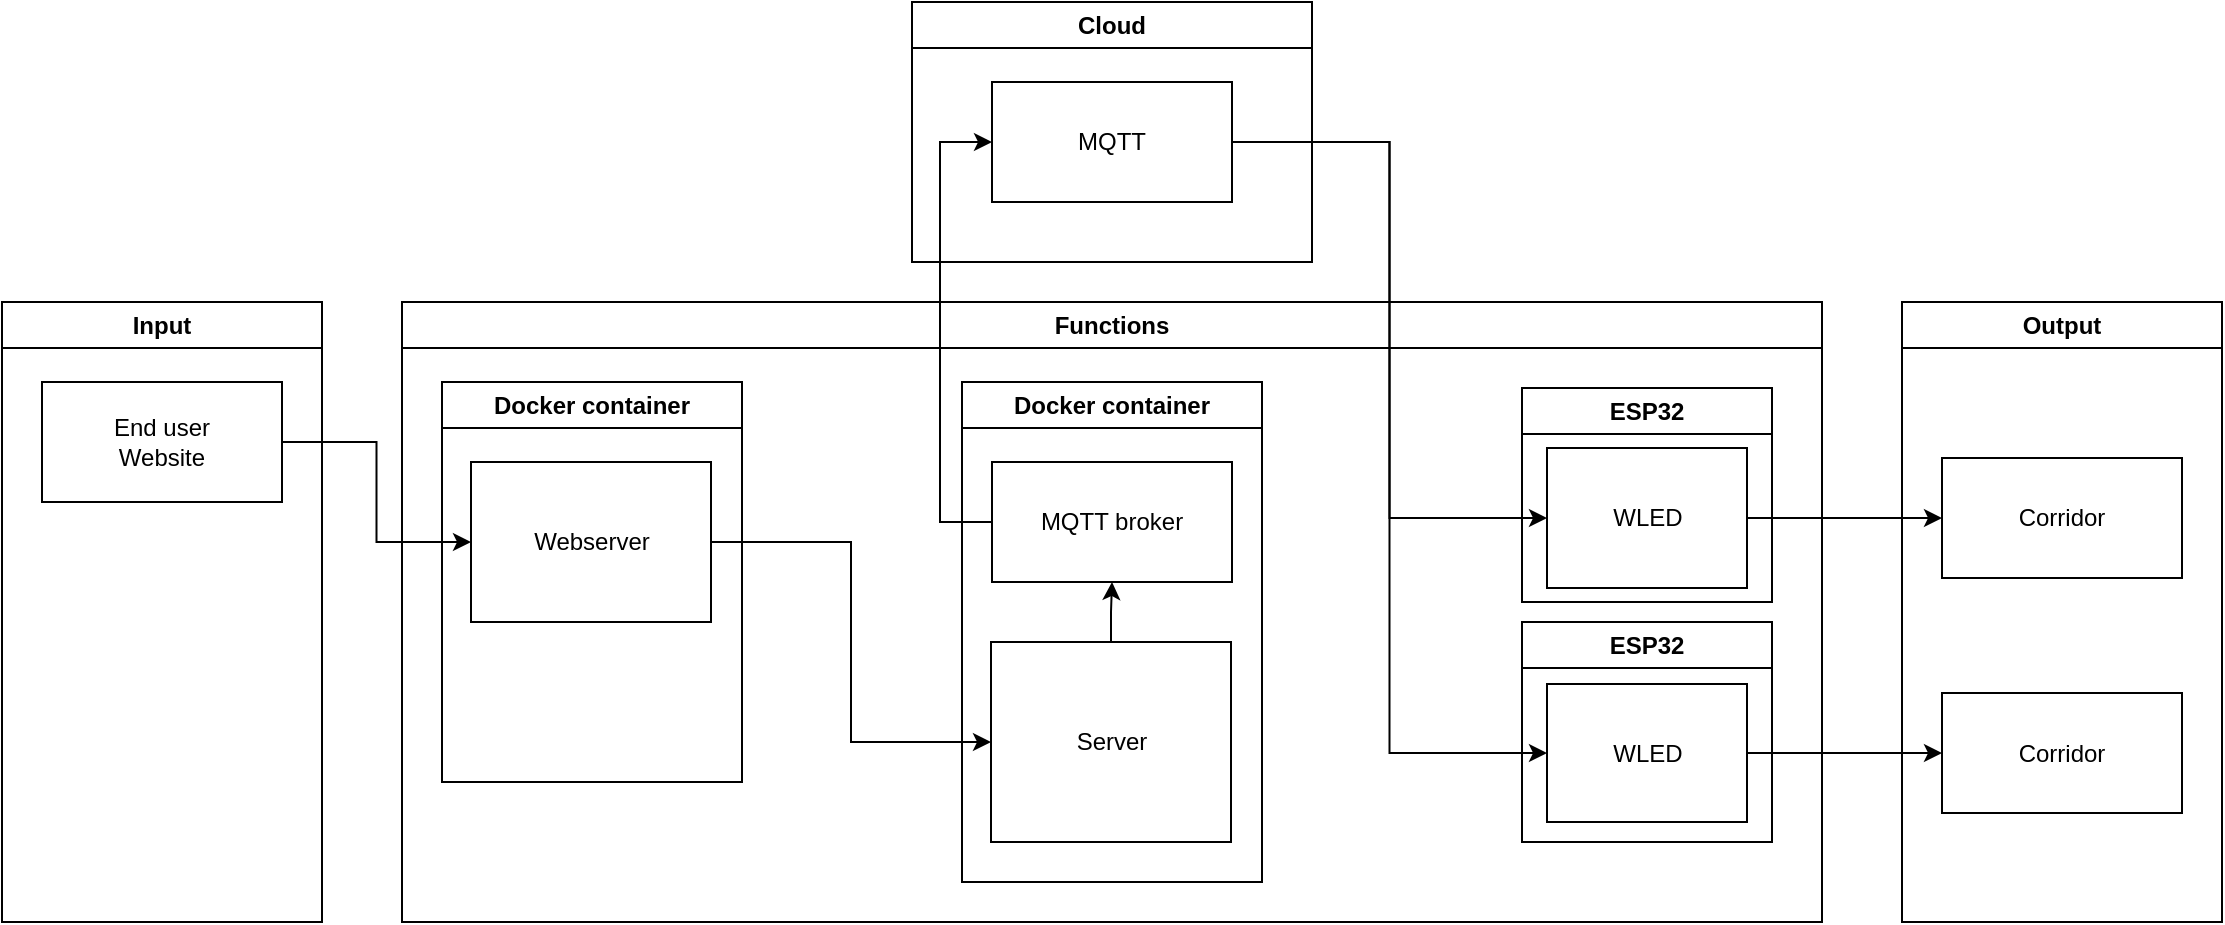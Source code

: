 <mxfile>
    <diagram name="Software architecture Diagram" id="qT1MYwDv3pa1xlJBst-X">
        <mxGraphModel dx="1562" dy="719" grid="0" gridSize="10" guides="1" tooltips="1" connect="1" arrows="1" fold="1" page="1" pageScale="1" pageWidth="1169" pageHeight="827" background="none" math="0" shadow="0">
            <root>
                <mxCell id="0"/>
                <mxCell id="1" parent="0"/>
                <mxCell id="2" value="Input" style="swimlane;whiteSpace=wrap;html=1;swimlaneLine=1;shadow=0;rounded=0;" parent="1" vertex="1">
                    <mxGeometry x="30" y="170" width="160" height="310" as="geometry"/>
                </mxCell>
                <mxCell id="3" value="End user&lt;br&gt;Website" style="rounded=0;whiteSpace=wrap;html=1;swimlaneLine=1;shadow=0;" parent="2" vertex="1">
                    <mxGeometry x="20" y="40" width="120" height="60" as="geometry"/>
                </mxCell>
                <mxCell id="4" value="Functions" style="swimlane;whiteSpace=wrap;html=1;swimlaneLine=1;shadow=0;rounded=0;" parent="1" vertex="1">
                    <mxGeometry x="230" y="170" width="710" height="310" as="geometry">
                        <mxRectangle x="190" y="10" width="100" height="30" as="alternateBounds"/>
                    </mxGeometry>
                </mxCell>
                <mxCell id="44" value="Docker container" style="swimlane;whiteSpace=wrap;html=1;swimlaneLine=1;shadow=0;rounded=0;" parent="4" vertex="1">
                    <mxGeometry x="280" y="40" width="150" height="250" as="geometry"/>
                </mxCell>
                <mxCell id="31" value="MQTT broker" style="rounded=0;whiteSpace=wrap;html=1;swimlaneLine=1;shadow=0;" parent="44" vertex="1">
                    <mxGeometry x="15" y="40" width="120" height="60" as="geometry"/>
                </mxCell>
                <mxCell id="38" value="Server" style="rounded=0;whiteSpace=wrap;html=1;swimlaneLine=1;shadow=0;" parent="44" vertex="1">
                    <mxGeometry x="14.5" y="130" width="120" height="100" as="geometry"/>
                </mxCell>
                <mxCell id="43" style="edgeStyle=orthogonalEdgeStyle;rounded=0;html=1;exitX=0.5;exitY=0;exitDx=0;exitDy=0;entryX=0.5;entryY=1;entryDx=0;entryDy=0;swimlaneLine=1;shadow=0;" parent="44" source="38" target="31" edge="1">
                    <mxGeometry relative="1" as="geometry"/>
                </mxCell>
                <mxCell id="50" value="Docker container" style="swimlane;whiteSpace=wrap;html=1;swimlaneLine=1;shadow=0;rounded=0;" parent="4" vertex="1">
                    <mxGeometry x="20" y="40" width="150" height="200" as="geometry"/>
                </mxCell>
                <mxCell id="39" value="Webserver" style="rounded=0;whiteSpace=wrap;html=1;swimlaneLine=1;shadow=0;" parent="50" vertex="1">
                    <mxGeometry x="14.5" y="40" width="120" height="80" as="geometry"/>
                </mxCell>
                <mxCell id="51" style="edgeStyle=orthogonalEdgeStyle;rounded=0;html=1;exitX=1;exitY=0.5;exitDx=0;exitDy=0;entryX=0;entryY=0.5;entryDx=0;entryDy=0;swimlaneLine=1;shadow=0;" parent="4" source="39" target="38" edge="1">
                    <mxGeometry relative="1" as="geometry"/>
                </mxCell>
                <mxCell id="53" value="ESP32" style="swimlane;whiteSpace=wrap;html=1;swimlaneLine=1;shadow=0;rounded=0;startSize=23;" parent="4" vertex="1">
                    <mxGeometry x="560" y="43" width="125" height="107" as="geometry"/>
                </mxCell>
                <mxCell id="32" value="WLED" style="rounded=0;whiteSpace=wrap;html=1;swimlaneLine=1;shadow=0;" parent="53" vertex="1">
                    <mxGeometry x="12.5" y="30" width="100" height="70" as="geometry"/>
                </mxCell>
                <mxCell id="54" value="ESP32" style="swimlane;whiteSpace=wrap;html=1;swimlaneLine=1;shadow=0;rounded=0;" parent="4" vertex="1">
                    <mxGeometry x="560" y="160" width="125" height="110" as="geometry"/>
                </mxCell>
                <mxCell id="33" value="WLED" style="rounded=0;whiteSpace=wrap;html=1;swimlaneLine=1;shadow=0;" parent="54" vertex="1">
                    <mxGeometry x="12.5" y="31" width="100" height="69" as="geometry"/>
                </mxCell>
                <mxCell id="5" value="Output" style="swimlane;whiteSpace=wrap;html=1;swimlaneLine=1;shadow=0;rounded=0;" parent="1" vertex="1">
                    <mxGeometry x="980" y="170" width="160" height="310" as="geometry"/>
                </mxCell>
                <mxCell id="14" value="Corridor" style="rounded=0;whiteSpace=wrap;html=1;swimlaneLine=1;shadow=0;" parent="5" vertex="1">
                    <mxGeometry x="20" y="78" width="120" height="60" as="geometry"/>
                </mxCell>
                <mxCell id="15" value="Corridor" style="rounded=0;whiteSpace=wrap;html=1;swimlaneLine=1;shadow=0;" parent="5" vertex="1">
                    <mxGeometry x="20" y="195.5" width="120" height="60" as="geometry"/>
                </mxCell>
                <mxCell id="47" style="edgeStyle=orthogonalEdgeStyle;rounded=0;html=1;exitX=1;exitY=0.5;exitDx=0;exitDy=0;entryX=0;entryY=0.5;entryDx=0;entryDy=0;swimlaneLine=1;shadow=0;" parent="1" source="33" target="15" edge="1">
                    <mxGeometry relative="1" as="geometry"/>
                </mxCell>
                <mxCell id="46" style="edgeStyle=orthogonalEdgeStyle;rounded=0;html=1;exitX=1;exitY=0.5;exitDx=0;exitDy=0;entryX=0;entryY=0.5;entryDx=0;entryDy=0;swimlaneLine=1;shadow=0;" parent="1" source="32" target="14" edge="1">
                    <mxGeometry relative="1" as="geometry"/>
                </mxCell>
                <mxCell id="24" value="Cloud" style="swimlane;whiteSpace=wrap;html=1;swimlaneLine=1;shadow=0;rounded=0;" parent="1" vertex="1">
                    <mxGeometry x="485" y="20" width="200" height="130" as="geometry"/>
                </mxCell>
                <mxCell id="25" value="MQTT" style="rounded=0;whiteSpace=wrap;html=1;swimlaneLine=1;shadow=0;" parent="24" vertex="1">
                    <mxGeometry x="40" y="40" width="120" height="60" as="geometry"/>
                </mxCell>
                <mxCell id="35" style="edgeStyle=orthogonalEdgeStyle;rounded=0;html=1;exitX=1;exitY=0.5;exitDx=0;exitDy=0;entryX=0;entryY=0.5;entryDx=0;entryDy=0;swimlaneLine=1;shadow=0;" parent="1" source="25" target="33" edge="1">
                    <mxGeometry relative="1" as="geometry"/>
                </mxCell>
                <mxCell id="36" style="edgeStyle=orthogonalEdgeStyle;rounded=0;html=1;exitX=1;exitY=0.5;exitDx=0;exitDy=0;entryX=0;entryY=0.5;entryDx=0;entryDy=0;swimlaneLine=1;shadow=0;" parent="1" source="25" target="32" edge="1">
                    <mxGeometry relative="1" as="geometry"/>
                </mxCell>
                <mxCell id="56" style="edgeStyle=orthogonalEdgeStyle;rounded=0;html=1;exitX=1;exitY=0.5;exitDx=0;exitDy=0;entryX=0;entryY=0.5;entryDx=0;entryDy=0;swimlaneLine=1;shadow=0;" parent="1" source="3" target="39" edge="1">
                    <mxGeometry relative="1" as="geometry"/>
                </mxCell>
                <mxCell id="57" style="edgeStyle=orthogonalEdgeStyle;rounded=0;html=1;exitX=0;exitY=0.5;exitDx=0;exitDy=0;entryX=0;entryY=0.5;entryDx=0;entryDy=0;swimlaneLine=1;shadow=0;" parent="1" source="31" target="25" edge="1">
                    <mxGeometry relative="1" as="geometry">
                        <Array as="points">
                            <mxPoint x="499" y="280"/>
                            <mxPoint x="499" y="90"/>
                        </Array>
                    </mxGeometry>
                </mxCell>
            </root>
        </mxGraphModel>
    </diagram>
    <diagram id="bw3plnpqIm8vG7HBLd_V" name="Hardware architecture diagram">
        <mxGraphModel dx="929" dy="542" grid="1" gridSize="10" guides="1" tooltips="1" connect="1" arrows="1" fold="1" page="1" pageScale="1" pageWidth="850" pageHeight="1100" math="0" shadow="0">
            <root>
                <mxCell id="0"/>
                <mxCell id="1" parent="0"/>
                <mxCell id="fukEu6kVQ8P_u_Yy_RNw-1" value="Input" style="swimlane;whiteSpace=wrap;html=1;" vertex="1" parent="1">
                    <mxGeometry x="20" y="130" width="210" height="170" as="geometry"/>
                </mxCell>
                <mxCell id="nry91qfnr6E5XHmFvsDV-9" value="24V" style="rounded=0;whiteSpace=wrap;html=1;" vertex="1" parent="fukEu6kVQ8P_u_Yy_RNw-1">
                    <mxGeometry x="30" y="40" width="120" height="60" as="geometry"/>
                </mxCell>
                <mxCell id="fukEu6kVQ8P_u_Yy_RNw-2" value="Function" style="swimlane;whiteSpace=wrap;html=1;" vertex="1" parent="1">
                    <mxGeometry x="270" y="130" width="300" height="170" as="geometry"/>
                </mxCell>
                <mxCell id="nry91qfnr6E5XHmFvsDV-17" value="24V to 5V DC/DC converter" style="rounded=0;whiteSpace=wrap;html=1;" vertex="1" parent="fukEu6kVQ8P_u_Yy_RNw-2">
                    <mxGeometry x="20" y="40" width="120" height="60" as="geometry"/>
                </mxCell>
                <mxCell id="nry91qfnr6E5XHmFvsDV-2" value="ESP32" style="rounded=0;whiteSpace=wrap;html=1;" vertex="1" parent="fukEu6kVQ8P_u_Yy_RNw-2">
                    <mxGeometry x="170" y="40" width="120" height="60" as="geometry"/>
                </mxCell>
                <mxCell id="nry91qfnr6E5XHmFvsDV-21" style="edgeStyle=orthogonalEdgeStyle;rounded=0;html=1;entryX=0;entryY=0.5;entryDx=0;entryDy=0;strokeColor=default;exitX=1;exitY=0.5;exitDx=0;exitDy=0;" edge="1" parent="fukEu6kVQ8P_u_Yy_RNw-2" source="nry91qfnr6E5XHmFvsDV-17" target="nry91qfnr6E5XHmFvsDV-2">
                    <mxGeometry relative="1" as="geometry"/>
                </mxCell>
                <mxCell id="fukEu6kVQ8P_u_Yy_RNw-3" value="Output" style="swimlane;whiteSpace=wrap;html=1;" vertex="1" parent="1">
                    <mxGeometry x="600" y="130" width="200" height="170" as="geometry"/>
                </mxCell>
                <mxCell id="nry91qfnr6E5XHmFvsDV-4" value="Corridor" style="swimlane;whiteSpace=wrap;html=1;" vertex="1" parent="fukEu6kVQ8P_u_Yy_RNw-3">
                    <mxGeometry x="15" y="37.5" width="170" height="112.5" as="geometry"/>
                </mxCell>
                <mxCell id="nry91qfnr6E5XHmFvsDV-6" value="Ledstrips" style="rounded=0;whiteSpace=wrap;html=1;" vertex="1" parent="nry91qfnr6E5XHmFvsDV-4">
                    <mxGeometry x="25" y="35" width="120" height="60" as="geometry"/>
                </mxCell>
                <mxCell id="nry91qfnr6E5XHmFvsDV-30" style="edgeStyle=orthogonalEdgeStyle;rounded=0;html=1;exitX=0.25;exitY=0;exitDx=0;exitDy=0;entryX=0.5;entryY=1;entryDx=0;entryDy=0;strokeColor=default;" edge="1" parent="1" source="nry91qfnr6E5XHmFvsDV-7" target="nry91qfnr6E5XHmFvsDV-9">
                    <mxGeometry relative="1" as="geometry"/>
                </mxCell>
                <mxCell id="nry91qfnr6E5XHmFvsDV-7" value="230V" style="rounded=0;whiteSpace=wrap;html=1;" vertex="1" parent="1">
                    <mxGeometry x="20" y="340" width="780" height="60" as="geometry"/>
                </mxCell>
                <mxCell id="nry91qfnr6E5XHmFvsDV-24" style="edgeStyle=orthogonalEdgeStyle;rounded=0;html=1;entryX=0;entryY=0.5;entryDx=0;entryDy=0;strokeColor=default;" edge="1" parent="1" source="nry91qfnr6E5XHmFvsDV-9" target="nry91qfnr6E5XHmFvsDV-17">
                    <mxGeometry relative="1" as="geometry"/>
                </mxCell>
                <mxCell id="nry91qfnr6E5XHmFvsDV-25" style="edgeStyle=orthogonalEdgeStyle;rounded=0;html=1;entryX=0;entryY=0.5;entryDx=0;entryDy=0;strokeColor=default;" edge="1" parent="1" source="nry91qfnr6E5XHmFvsDV-2" target="nry91qfnr6E5XHmFvsDV-6">
                    <mxGeometry relative="1" as="geometry">
                        <Array as="points">
                            <mxPoint x="580" y="200"/>
                            <mxPoint x="580" y="233"/>
                        </Array>
                    </mxGeometry>
                </mxCell>
                <mxCell id="nry91qfnr6E5XHmFvsDV-31" style="edgeStyle=orthogonalEdgeStyle;rounded=0;html=1;strokeColor=default;" edge="1" parent="1" source="nry91qfnr6E5XHmFvsDV-9" target="nry91qfnr6E5XHmFvsDV-6">
                    <mxGeometry relative="1" as="geometry">
                        <Array as="points">
                            <mxPoint x="250" y="200"/>
                            <mxPoint x="250" y="240"/>
                        </Array>
                    </mxGeometry>
                </mxCell>
            </root>
        </mxGraphModel>
    </diagram>
</mxfile>